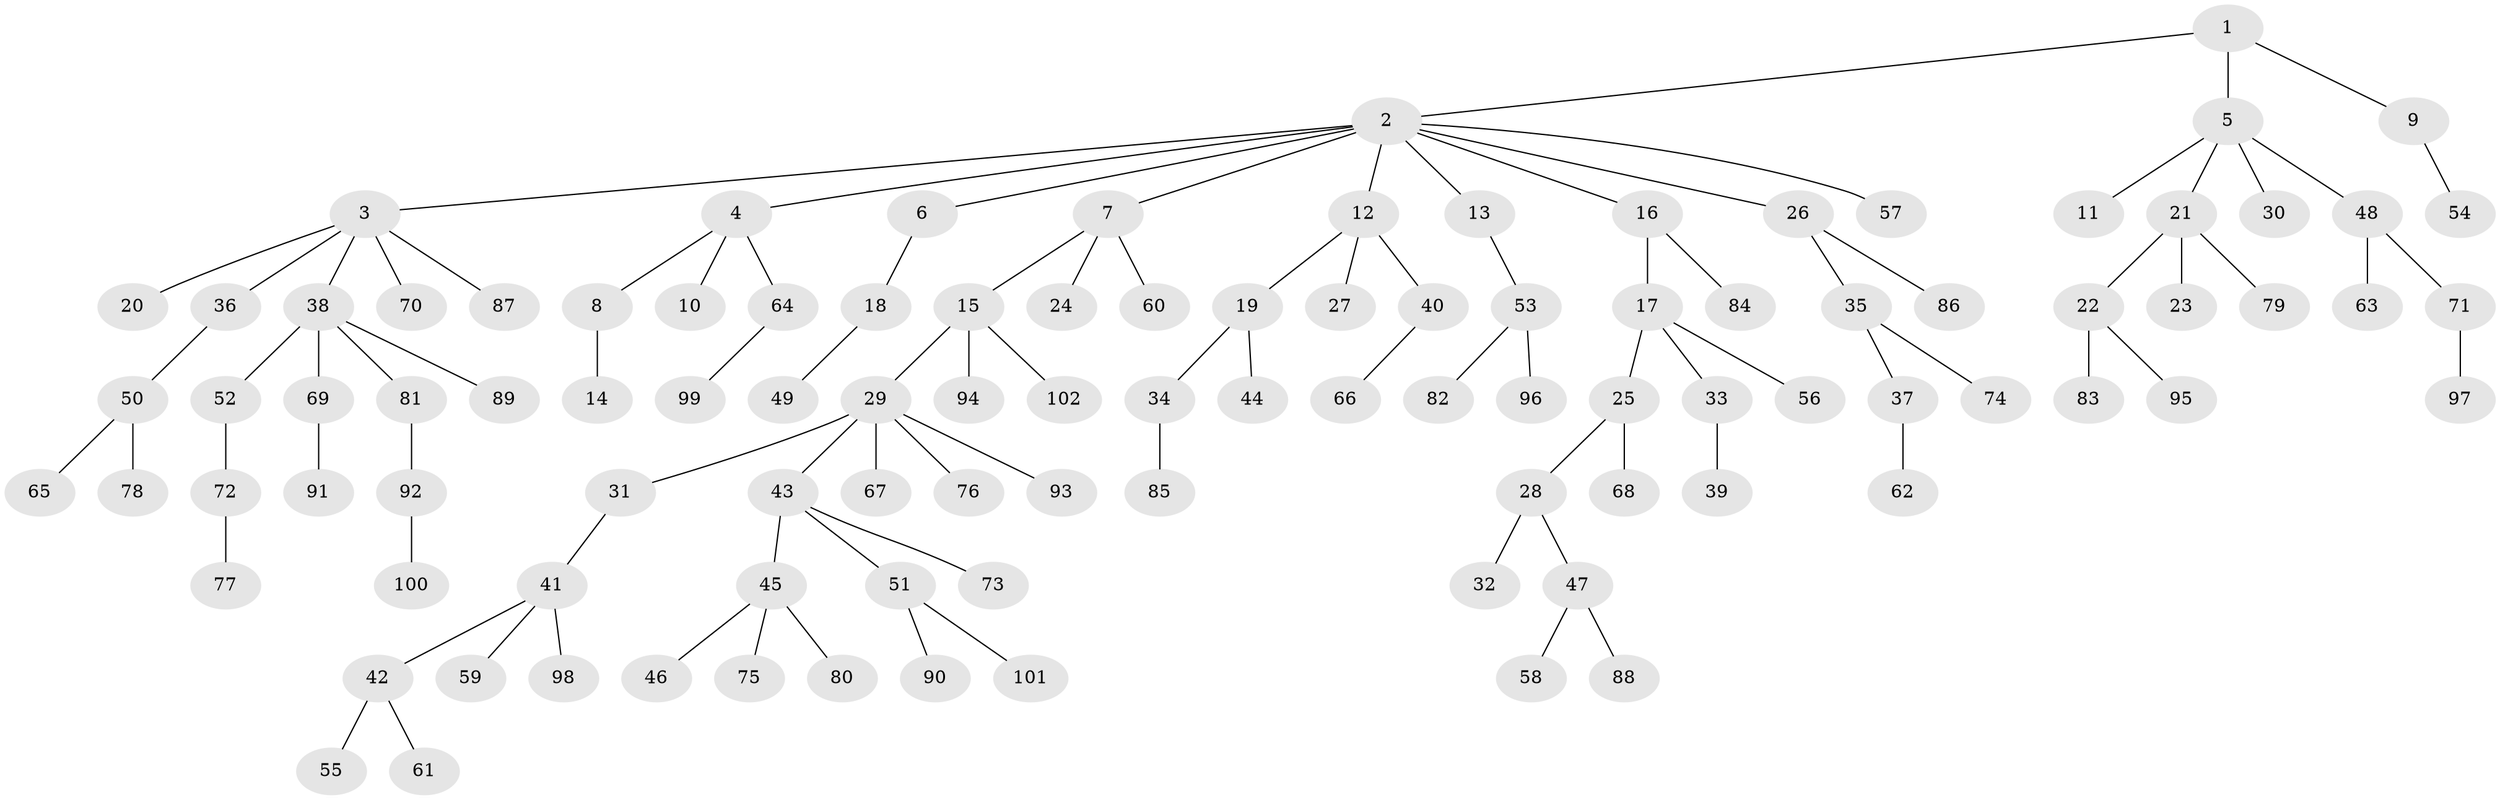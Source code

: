 // Generated by graph-tools (version 1.1) at 2025/11/02/27/25 16:11:27]
// undirected, 102 vertices, 101 edges
graph export_dot {
graph [start="1"]
  node [color=gray90,style=filled];
  1;
  2;
  3;
  4;
  5;
  6;
  7;
  8;
  9;
  10;
  11;
  12;
  13;
  14;
  15;
  16;
  17;
  18;
  19;
  20;
  21;
  22;
  23;
  24;
  25;
  26;
  27;
  28;
  29;
  30;
  31;
  32;
  33;
  34;
  35;
  36;
  37;
  38;
  39;
  40;
  41;
  42;
  43;
  44;
  45;
  46;
  47;
  48;
  49;
  50;
  51;
  52;
  53;
  54;
  55;
  56;
  57;
  58;
  59;
  60;
  61;
  62;
  63;
  64;
  65;
  66;
  67;
  68;
  69;
  70;
  71;
  72;
  73;
  74;
  75;
  76;
  77;
  78;
  79;
  80;
  81;
  82;
  83;
  84;
  85;
  86;
  87;
  88;
  89;
  90;
  91;
  92;
  93;
  94;
  95;
  96;
  97;
  98;
  99;
  100;
  101;
  102;
  1 -- 2;
  1 -- 5;
  1 -- 9;
  2 -- 3;
  2 -- 4;
  2 -- 6;
  2 -- 7;
  2 -- 12;
  2 -- 13;
  2 -- 16;
  2 -- 26;
  2 -- 57;
  3 -- 20;
  3 -- 36;
  3 -- 38;
  3 -- 70;
  3 -- 87;
  4 -- 8;
  4 -- 10;
  4 -- 64;
  5 -- 11;
  5 -- 21;
  5 -- 30;
  5 -- 48;
  6 -- 18;
  7 -- 15;
  7 -- 24;
  7 -- 60;
  8 -- 14;
  9 -- 54;
  12 -- 19;
  12 -- 27;
  12 -- 40;
  13 -- 53;
  15 -- 29;
  15 -- 94;
  15 -- 102;
  16 -- 17;
  16 -- 84;
  17 -- 25;
  17 -- 33;
  17 -- 56;
  18 -- 49;
  19 -- 34;
  19 -- 44;
  21 -- 22;
  21 -- 23;
  21 -- 79;
  22 -- 83;
  22 -- 95;
  25 -- 28;
  25 -- 68;
  26 -- 35;
  26 -- 86;
  28 -- 32;
  28 -- 47;
  29 -- 31;
  29 -- 43;
  29 -- 67;
  29 -- 76;
  29 -- 93;
  31 -- 41;
  33 -- 39;
  34 -- 85;
  35 -- 37;
  35 -- 74;
  36 -- 50;
  37 -- 62;
  38 -- 52;
  38 -- 69;
  38 -- 81;
  38 -- 89;
  40 -- 66;
  41 -- 42;
  41 -- 59;
  41 -- 98;
  42 -- 55;
  42 -- 61;
  43 -- 45;
  43 -- 51;
  43 -- 73;
  45 -- 46;
  45 -- 75;
  45 -- 80;
  47 -- 58;
  47 -- 88;
  48 -- 63;
  48 -- 71;
  50 -- 65;
  50 -- 78;
  51 -- 90;
  51 -- 101;
  52 -- 72;
  53 -- 82;
  53 -- 96;
  64 -- 99;
  69 -- 91;
  71 -- 97;
  72 -- 77;
  81 -- 92;
  92 -- 100;
}

